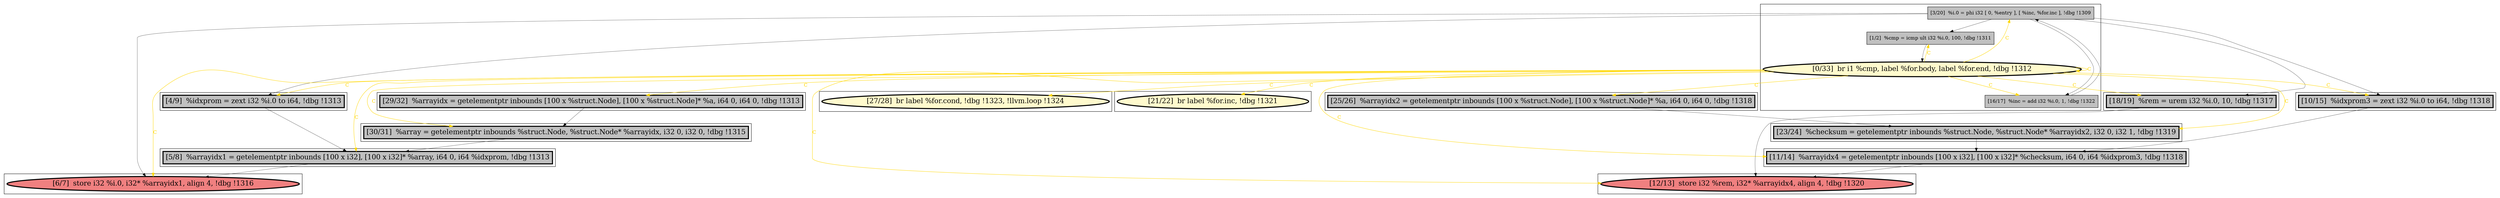
digraph G {



node189->node191 [style=solid,color=black,label="",penwidth=0.5,fontcolor=black ]
node187->node178 [style=solid,color=black,label="",penwidth=0.5,fontcolor=black ]
node191->node190 [style=solid,color=black,label="",penwidth=0.5,fontcolor=black ]
node189->node177 [style=solid,color=black,label="",penwidth=0.5,fontcolor=black ]
node189->node183 [style=solid,color=black,label="",penwidth=0.5,fontcolor=black ]
node189->node182 [style=solid,color=black,label="",penwidth=0.5,fontcolor=black ]
node186->node192 [style=solid,color=black,label="",penwidth=0.5,fontcolor=black ]
node181->node180 [style=solid,color=black,label="",penwidth=0.5,fontcolor=black ]
node189->node179 [style=solid,color=black,label="",penwidth=0.5,fontcolor=black ]
node189->node188 [style=solid,color=black,label="",penwidth=0.5,fontcolor=black ]
node190->node193 [style=solid,color=gold,label="C",penwidth=1.0,fontcolor=gold ]
node188->node189 [style=solid,color=black,label="",penwidth=0.5,fontcolor=black ]
node179->node178 [style=solid,color=black,label="",penwidth=0.5,fontcolor=black ]
node190->node178 [style=solid,color=gold,label="C",penwidth=1.0,fontcolor=gold ]
node190->node183 [style=solid,color=gold,label="C",penwidth=1.0,fontcolor=gold ]
node178->node177 [style=solid,color=black,label="",penwidth=0.5,fontcolor=black ]
node190->node182 [style=solid,color=gold,label="C",penwidth=1.0,fontcolor=gold ]
node190->node184 [style=solid,color=gold,label="C",penwidth=1.0,fontcolor=gold ]
node190->node189 [style=solid,color=gold,label="C",penwidth=1.0,fontcolor=gold ]
node190->node179 [style=solid,color=gold,label="C",penwidth=1.0,fontcolor=gold ]
node190->node186 [style=solid,color=gold,label="C",penwidth=1.0,fontcolor=gold ]
node190->node187 [style=solid,color=gold,label="C",penwidth=1.0,fontcolor=gold ]
node190->node190 [style=solid,color=gold,label="C",penwidth=1.0,fontcolor=gold ]
node190->node191 [style=solid,color=gold,label="C",penwidth=1.0,fontcolor=gold ]
node190->node181 [style=solid,color=gold,label="C",penwidth=1.0,fontcolor=gold ]
node190->node180 [style=solid,color=gold,label="C",penwidth=1.0,fontcolor=gold ]
node192->node181 [style=solid,color=black,label="",penwidth=0.5,fontcolor=black ]
node190->node185 [style=solid,color=gold,label="C",penwidth=1.0,fontcolor=gold ]
node190->node192 [style=solid,color=gold,label="C",penwidth=1.0,fontcolor=gold ]
node190->node177 [style=solid,color=gold,label="C",penwidth=1.0,fontcolor=gold ]
node185->node187 [style=solid,color=black,label="",penwidth=0.5,fontcolor=black ]
node182->node181 [style=solid,color=black,label="",penwidth=0.5,fontcolor=black ]
node190->node188 [style=solid,color=gold,label="C",penwidth=1.0,fontcolor=gold ]
node183->node180 [style=solid,color=black,label="",penwidth=0.5,fontcolor=black ]


subgraph cluster13 {


node193 [penwidth=3.0,fontsize=20,fillcolor=lemonchiffon,label="[27/28]  br label %for.cond, !dbg !1323, !llvm.loop !1324",shape=ellipse,style=filled ]



}

subgraph cluster11 {


node191 [fillcolor=grey,label="[1/2]  %cmp = icmp ult i32 %i.0, 100, !dbg !1311",shape=rectangle,style=filled ]
node190 [penwidth=3.0,fontsize=20,fillcolor=lemonchiffon,label="[0/33]  br i1 %cmp, label %for.body, label %for.end, !dbg !1312",shape=ellipse,style=filled ]
node188 [fillcolor=grey,label="[16/17]  %inc = add i32 %i.0, 1, !dbg !1322",shape=rectangle,style=filled ]
node189 [fillcolor=grey,label="[3/20]  %i.0 = phi i32 [ 0, %entry ], [ %inc, %for.inc ], !dbg !1309",shape=rectangle,style=filled ]



}

subgraph cluster10 {


node187 [penwidth=3.0,fontsize=20,fillcolor=grey,label="[30/31]  %array = getelementptr inbounds %struct.Node, %struct.Node* %arrayidx, i32 0, i32 0, !dbg !1315",shape=rectangle,style=filled ]



}

subgraph cluster9 {


node186 [penwidth=3.0,fontsize=20,fillcolor=grey,label="[25/26]  %arrayidx2 = getelementptr inbounds [100 x %struct.Node], [100 x %struct.Node]* %a, i64 0, i64 0, !dbg !1318",shape=rectangle,style=filled ]



}

subgraph cluster8 {


node185 [penwidth=3.0,fontsize=20,fillcolor=grey,label="[29/32]  %arrayidx = getelementptr inbounds [100 x %struct.Node], [100 x %struct.Node]* %a, i64 0, i64 0, !dbg !1313",shape=rectangle,style=filled ]



}

subgraph cluster7 {


node184 [penwidth=3.0,fontsize=20,fillcolor=lemonchiffon,label="[21/22]  br label %for.inc, !dbg !1321",shape=ellipse,style=filled ]



}

subgraph cluster6 {


node183 [penwidth=3.0,fontsize=20,fillcolor=grey,label="[18/19]  %rem = urem i32 %i.0, 10, !dbg !1317",shape=rectangle,style=filled ]



}

subgraph cluster0 {


node177 [penwidth=3.0,fontsize=20,fillcolor=lightcoral,label="[6/7]  store i32 %i.0, i32* %arrayidx1, align 4, !dbg !1316",shape=ellipse,style=filled ]



}

subgraph cluster12 {


node192 [penwidth=3.0,fontsize=20,fillcolor=grey,label="[23/24]  %checksum = getelementptr inbounds %struct.Node, %struct.Node* %arrayidx2, i32 0, i32 1, !dbg !1319",shape=rectangle,style=filled ]



}

subgraph cluster5 {


node182 [penwidth=3.0,fontsize=20,fillcolor=grey,label="[10/15]  %idxprom3 = zext i32 %i.0 to i64, !dbg !1318",shape=rectangle,style=filled ]



}

subgraph cluster1 {


node178 [penwidth=3.0,fontsize=20,fillcolor=grey,label="[5/8]  %arrayidx1 = getelementptr inbounds [100 x i32], [100 x i32]* %array, i64 0, i64 %idxprom, !dbg !1313",shape=rectangle,style=filled ]



}

subgraph cluster2 {


node179 [penwidth=3.0,fontsize=20,fillcolor=grey,label="[4/9]  %idxprom = zext i32 %i.0 to i64, !dbg !1313",shape=rectangle,style=filled ]



}

subgraph cluster3 {


node180 [penwidth=3.0,fontsize=20,fillcolor=lightcoral,label="[12/13]  store i32 %rem, i32* %arrayidx4, align 4, !dbg !1320",shape=ellipse,style=filled ]



}

subgraph cluster4 {


node181 [penwidth=3.0,fontsize=20,fillcolor=grey,label="[11/14]  %arrayidx4 = getelementptr inbounds [100 x i32], [100 x i32]* %checksum, i64 0, i64 %idxprom3, !dbg !1318",shape=rectangle,style=filled ]



}

}
